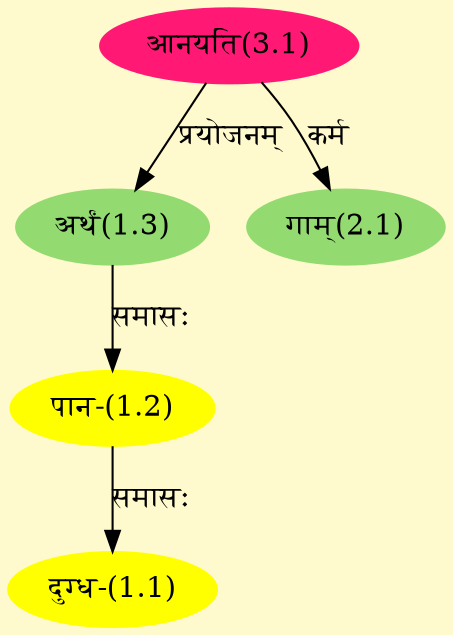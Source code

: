 digraph G{
rankdir=BT;
 compound=true;
 bgcolor="lemonchiffon1";
Node1_1 [style=filled, color="#FFFF00" label = "दुग्ध-(1.1)"]
Node1_2 [style=filled, color="#FFFF00" label = "पान-(1.2)"]
Node1_3 [style=filled, color="#93DB70" label = "अर्थं(1.3)"]
Node3_1 [style=filled, color="#FF1975" label = "आनयति(3.1)"]
Node2_1 [style=filled, color="#93DB70" label = "गाम्(2.1)"]
/* Start of Relations section */

Node1_1 -> Node1_2 [  label="समासः"  dir="back" ]
Node1_2 -> Node1_3 [  label="समासः"  dir="back" ]
Node1_3 -> Node3_1 [  label="प्रयोजनम्"  dir="back" ]
Node2_1 -> Node3_1 [  label="कर्म"  dir="back" ]
}
